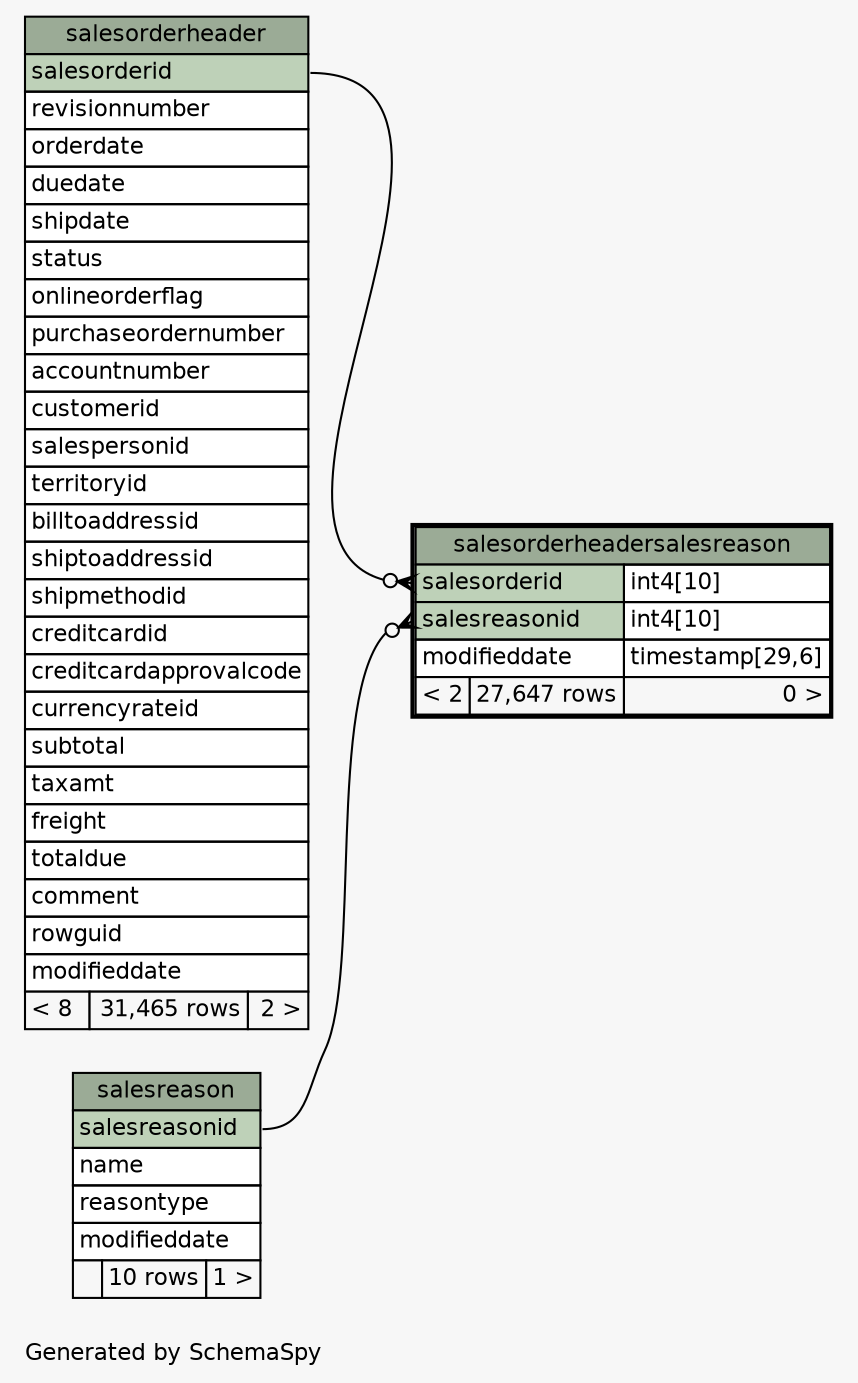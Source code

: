 // dot 2.40.1 on Linux 5.4.0-80-generic
// SchemaSpy rev 590
digraph "oneDegreeRelationshipsDiagram" {
  graph [
    rankdir="RL"
    bgcolor="#f7f7f7"
    label="\nGenerated by SchemaSpy"
    labeljust="l"
    nodesep="0.18"
    ranksep="0.46"
    fontname="Helvetica"
    fontsize="11"
  ];
  node [
    fontname="Helvetica"
    fontsize="11"
    shape="plaintext"
  ];
  edge [
    arrowsize="0.8"
  ];
  "salesorderheadersalesreason":"salesorderid":w -> "salesorderheader":"salesorderid":e [arrowhead=none dir=back arrowtail=crowodot];
  "salesorderheadersalesreason":"salesreasonid":w -> "salesreason":"salesreasonid":e [arrowhead=none dir=back arrowtail=crowodot];
  "salesorderheader" [
    label=<
    <TABLE BORDER="0" CELLBORDER="1" CELLSPACING="0" BGCOLOR="#ffffff">
      <TR><TD COLSPAN="3" BGCOLOR="#9bab96" ALIGN="CENTER">salesorderheader</TD></TR>
      <TR><TD PORT="salesorderid" COLSPAN="3" BGCOLOR="#bed1b8" ALIGN="LEFT">salesorderid</TD></TR>
      <TR><TD PORT="revisionnumber" COLSPAN="3" ALIGN="LEFT">revisionnumber</TD></TR>
      <TR><TD PORT="orderdate" COLSPAN="3" ALIGN="LEFT">orderdate</TD></TR>
      <TR><TD PORT="duedate" COLSPAN="3" ALIGN="LEFT">duedate</TD></TR>
      <TR><TD PORT="shipdate" COLSPAN="3" ALIGN="LEFT">shipdate</TD></TR>
      <TR><TD PORT="status" COLSPAN="3" ALIGN="LEFT">status</TD></TR>
      <TR><TD PORT="onlineorderflag" COLSPAN="3" ALIGN="LEFT">onlineorderflag</TD></TR>
      <TR><TD PORT="purchaseordernumber" COLSPAN="3" ALIGN="LEFT">purchaseordernumber</TD></TR>
      <TR><TD PORT="accountnumber" COLSPAN="3" ALIGN="LEFT">accountnumber</TD></TR>
      <TR><TD PORT="customerid" COLSPAN="3" ALIGN="LEFT">customerid</TD></TR>
      <TR><TD PORT="salespersonid" COLSPAN="3" ALIGN="LEFT">salespersonid</TD></TR>
      <TR><TD PORT="territoryid" COLSPAN="3" ALIGN="LEFT">territoryid</TD></TR>
      <TR><TD PORT="billtoaddressid" COLSPAN="3" ALIGN="LEFT">billtoaddressid</TD></TR>
      <TR><TD PORT="shiptoaddressid" COLSPAN="3" ALIGN="LEFT">shiptoaddressid</TD></TR>
      <TR><TD PORT="shipmethodid" COLSPAN="3" ALIGN="LEFT">shipmethodid</TD></TR>
      <TR><TD PORT="creditcardid" COLSPAN="3" ALIGN="LEFT">creditcardid</TD></TR>
      <TR><TD PORT="creditcardapprovalcode" COLSPAN="3" ALIGN="LEFT">creditcardapprovalcode</TD></TR>
      <TR><TD PORT="currencyrateid" COLSPAN="3" ALIGN="LEFT">currencyrateid</TD></TR>
      <TR><TD PORT="subtotal" COLSPAN="3" ALIGN="LEFT">subtotal</TD></TR>
      <TR><TD PORT="taxamt" COLSPAN="3" ALIGN="LEFT">taxamt</TD></TR>
      <TR><TD PORT="freight" COLSPAN="3" ALIGN="LEFT">freight</TD></TR>
      <TR><TD PORT="totaldue" COLSPAN="3" ALIGN="LEFT">totaldue</TD></TR>
      <TR><TD PORT="comment" COLSPAN="3" ALIGN="LEFT">comment</TD></TR>
      <TR><TD PORT="rowguid" COLSPAN="3" ALIGN="LEFT">rowguid</TD></TR>
      <TR><TD PORT="modifieddate" COLSPAN="3" ALIGN="LEFT">modifieddate</TD></TR>
      <TR><TD ALIGN="LEFT" BGCOLOR="#f7f7f7">&lt; 8</TD><TD ALIGN="RIGHT" BGCOLOR="#f7f7f7">31,465 rows</TD><TD ALIGN="RIGHT" BGCOLOR="#f7f7f7">2 &gt;</TD></TR>
    </TABLE>>
    URL="salesorderheader.html"
    tooltip="salesorderheader"
  ];
  "salesorderheadersalesreason" [
    label=<
    <TABLE BORDER="2" CELLBORDER="1" CELLSPACING="0" BGCOLOR="#ffffff">
      <TR><TD COLSPAN="3" BGCOLOR="#9bab96" ALIGN="CENTER">salesorderheadersalesreason</TD></TR>
      <TR><TD PORT="salesorderid" COLSPAN="2" BGCOLOR="#bed1b8" ALIGN="LEFT">salesorderid</TD><TD PORT="salesorderid.type" ALIGN="LEFT">int4[10]</TD></TR>
      <TR><TD PORT="salesreasonid" COLSPAN="2" BGCOLOR="#bed1b8" ALIGN="LEFT">salesreasonid</TD><TD PORT="salesreasonid.type" ALIGN="LEFT">int4[10]</TD></TR>
      <TR><TD PORT="modifieddate" COLSPAN="2" ALIGN="LEFT">modifieddate</TD><TD PORT="modifieddate.type" ALIGN="LEFT">timestamp[29,6]</TD></TR>
      <TR><TD ALIGN="LEFT" BGCOLOR="#f7f7f7">&lt; 2</TD><TD ALIGN="RIGHT" BGCOLOR="#f7f7f7">27,647 rows</TD><TD ALIGN="RIGHT" BGCOLOR="#f7f7f7">0 &gt;</TD></TR>
    </TABLE>>
    URL="salesorderheadersalesreason.html"
    tooltip="salesorderheadersalesreason"
  ];
  "salesreason" [
    label=<
    <TABLE BORDER="0" CELLBORDER="1" CELLSPACING="0" BGCOLOR="#ffffff">
      <TR><TD COLSPAN="3" BGCOLOR="#9bab96" ALIGN="CENTER">salesreason</TD></TR>
      <TR><TD PORT="salesreasonid" COLSPAN="3" BGCOLOR="#bed1b8" ALIGN="LEFT">salesreasonid</TD></TR>
      <TR><TD PORT="name" COLSPAN="3" ALIGN="LEFT">name</TD></TR>
      <TR><TD PORT="reasontype" COLSPAN="3" ALIGN="LEFT">reasontype</TD></TR>
      <TR><TD PORT="modifieddate" COLSPAN="3" ALIGN="LEFT">modifieddate</TD></TR>
      <TR><TD ALIGN="LEFT" BGCOLOR="#f7f7f7">  </TD><TD ALIGN="RIGHT" BGCOLOR="#f7f7f7">10 rows</TD><TD ALIGN="RIGHT" BGCOLOR="#f7f7f7">1 &gt;</TD></TR>
    </TABLE>>
    URL="salesreason.html"
    tooltip="salesreason"
  ];
}
